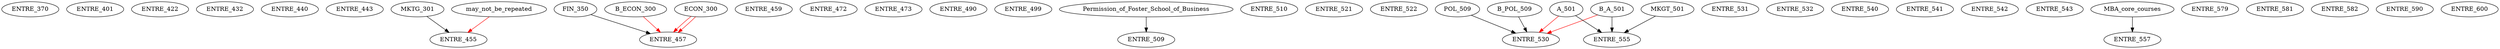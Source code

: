 digraph G {
    ENTRE_370;
    ENTRE_401;
    ENTRE_422;
    ENTRE_432;
    ENTRE_440;
    ENTRE_443;
    edge [color=black];
    MKTG_301 -> ENTRE_455;
    edge [color=red];
    may_not_be_repeated -> ENTRE_455;
    edge [color=black];
    FIN_350 -> ENTRE_457;
    edge [color=red];
    B_ECON_300 -> ENTRE_457;
    ECON_300 -> ENTRE_457;
    ECON_300 -> ENTRE_457;
    ENTRE_459;
    ENTRE_472;
    ENTRE_473;
    ENTRE_490;
    ENTRE_499;
    edge [color=black];
    Permission_of_Foster_School_of_Business -> ENTRE_509;
    ENTRE_510;
    ENTRE_521;
    ENTRE_522;
    edge [color=black];
    B_POL_509 -> ENTRE_530;
    POL_509 -> ENTRE_530;
    edge [color=red];
    B_A_501 -> ENTRE_530;
    A_501 -> ENTRE_530;
    ENTRE_531;
    ENTRE_532;
    ENTRE_540;
    ENTRE_541;
    ENTRE_542;
    ENTRE_543;
    edge [color=black];
    B_A_501 -> ENTRE_555;
    A_501 -> ENTRE_555;
    MKGT_501 -> ENTRE_555;
    edge [color=black];
    MBA_core_courses -> ENTRE_557;
    ENTRE_579;
    ENTRE_581;
    ENTRE_582;
    ENTRE_590;
    ENTRE_600;
}

